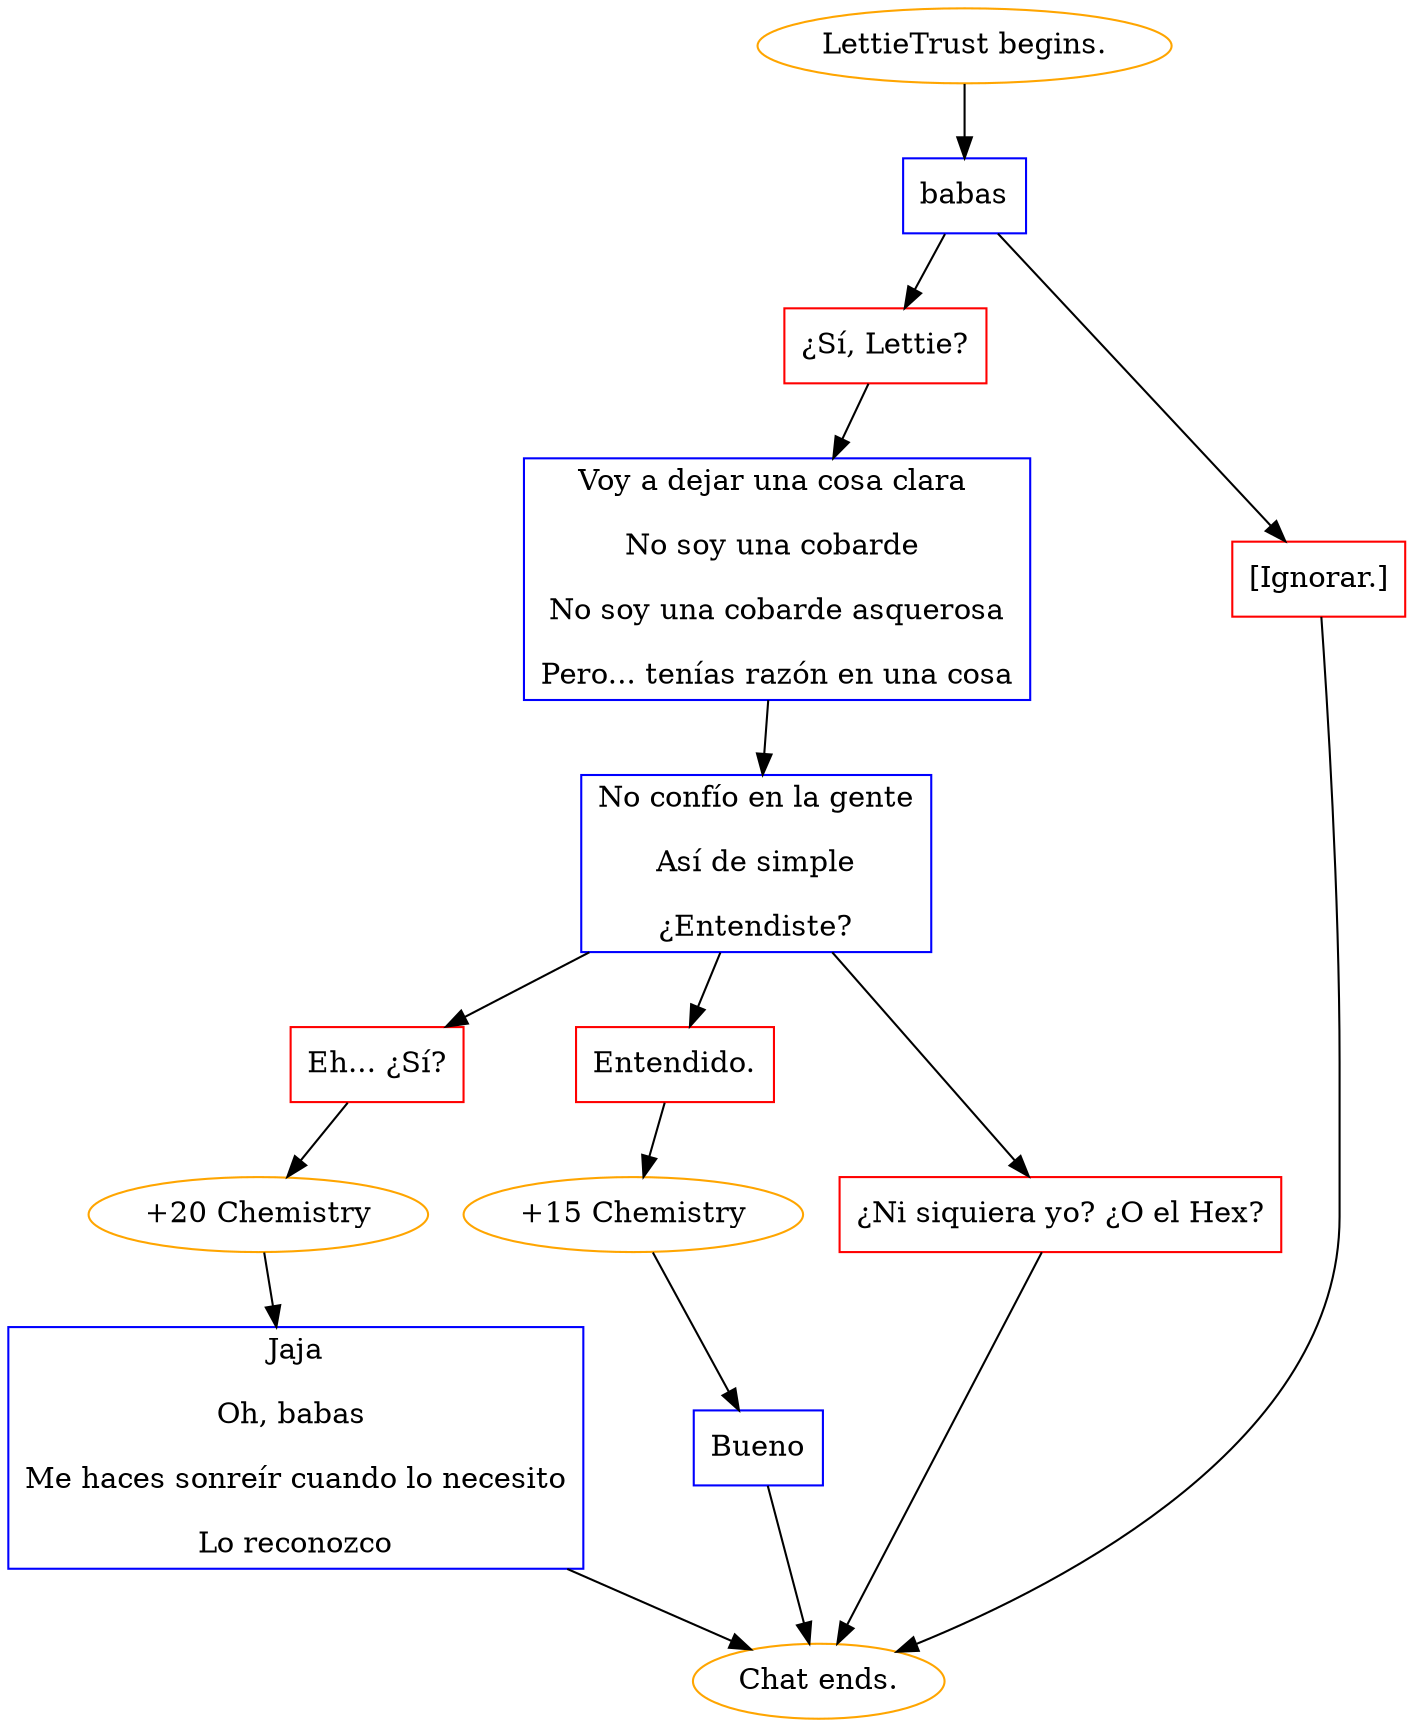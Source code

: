 digraph {
	"LettieTrust begins." [color=orange];
		"LettieTrust begins." -> j831262480;
	j831262480 [label="babas",shape=box,color=blue];
		j831262480 -> j1661153145;
		j831262480 -> j3218686540;
	j1661153145 [label="¿Sí, Lettie?",shape=box,color=red];
		j1661153145 -> j2843399622;
	j3218686540 [label="[Ignorar.]",shape=box,color=red];
		j3218686540 -> "Chat ends.";
	j2843399622 [label="Voy a dejar una cosa clara 
No soy una cobarde 
No soy una cobarde asquerosa
Pero... tenías razón en una cosa",shape=box,color=blue];
		j2843399622 -> j295372416;
	"Chat ends." [color=orange];
	j295372416 [label="No confío en la gente
Así de simple
¿Entendiste?",shape=box,color=blue];
		j295372416 -> j893997634;
		j295372416 -> j1362541286;
		j295372416 -> j2784788534;
	j893997634 [label="Eh... ¿Sí?",shape=box,color=red];
		j893997634 -> j2605628695;
	j1362541286 [label="Entendido.",shape=box,color=red];
		j1362541286 -> j1063159804;
	j2784788534 [label="¿Ni siquiera yo? ¿O el Hex?",shape=box,color=red];
		j2784788534 -> "Chat ends.";
	j2605628695 [label="+20 Chemistry",color=orange];
		j2605628695 -> j3322609026;
	j1063159804 [label="+15 Chemistry",color=orange];
		j1063159804 -> j3748645904;
	j3322609026 [label="Jaja
Oh, babas 
Me haces sonreír cuando lo necesito
Lo reconozco",shape=box,color=blue];
		j3322609026 -> "Chat ends.";
	j3748645904 [label="Bueno",shape=box,color=blue];
		j3748645904 -> "Chat ends.";
}